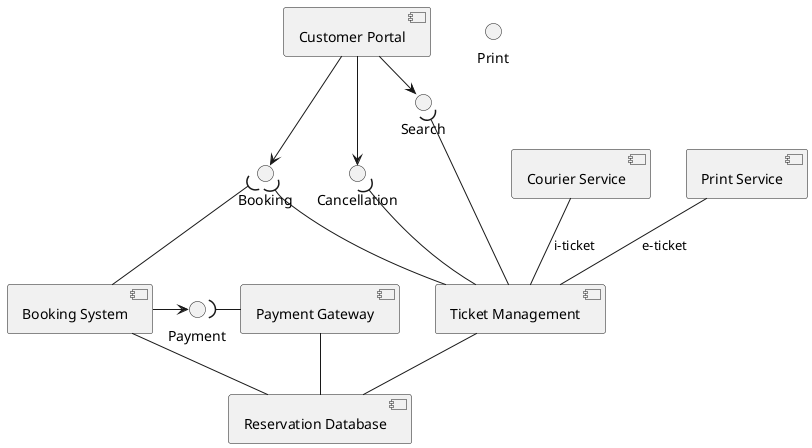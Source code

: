 @startuml componentDiagram

interface "Search" as search
interface "Payment" as payment
interface "Booking" as booking
interface "Cancellation" as cancel
interface "Print" as print

[Customer Portal] as portal
[Ticket Management] as ticketMgmt
[Payment Gateway] as paymentGw
[Booking System] as bookingSys
[Reservation Database] as db
[Courier Service] as courier
[Print Service] as printer

portal -right-> search
portal -down-> booking
portal -down-> cancel

ticketMgmt -up-( search
ticketMgmt -up-( booking
ticketMgmt -up-( cancel
ticketMgmt -- db

bookingSys -left-( booking
bookingSys -- db
bookingSys -right-> payment

paymentGw -left-( payment
paymentGw -- db

courier -- ticketMgmt : i-ticket
printer -- ticketMgmt : e-ticket

@enduml